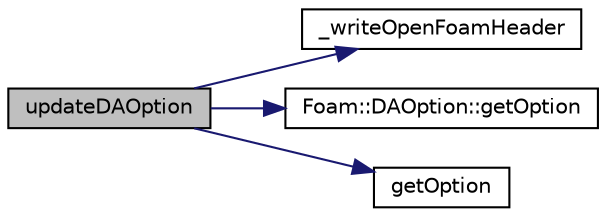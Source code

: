 digraph "updateDAOption"
{
  bgcolor="transparent";
  edge [fontname="Helvetica",fontsize="10",labelfontname="Helvetica",labelfontsize="10"];
  node [fontname="Helvetica",fontsize="10",shape=record];
  rankdir="LR";
  Node139 [label="updateDAOption",height=0.2,width=0.4,color="black", fillcolor="grey75", style="filled", fontcolor="black"];
  Node139 -> Node140 [color="midnightblue",fontsize="10",style="solid",fontname="Helvetica"];
  Node140 [label="_writeOpenFoamHeader",height=0.2,width=0.4,color="black",URL="$classdafoam_1_1pyDAFoam_1_1PYDAFOAM.html#a0f936922d1d9efa2494fdc8443d01fb8"];
  Node139 -> Node141 [color="midnightblue",fontsize="10",style="solid",fontname="Helvetica"];
  Node141 [label="Foam::DAOption::getOption",height=0.2,width=0.4,color="black",URL="$classFoam_1_1DAOption.html#a4d6d2622f32c466e367526f5cc05d0fb",tooltip="get an option from subDict and key "];
  Node139 -> Node142 [color="midnightblue",fontsize="10",style="solid",fontname="Helvetica"];
  Node142 [label="getOption",height=0.2,width=0.4,color="black",URL="$classdafoam_1_1pyDAFoam_1_1PYDAFOAM.html#a6b17301eac258f3e9309107a42eac008"];
}
